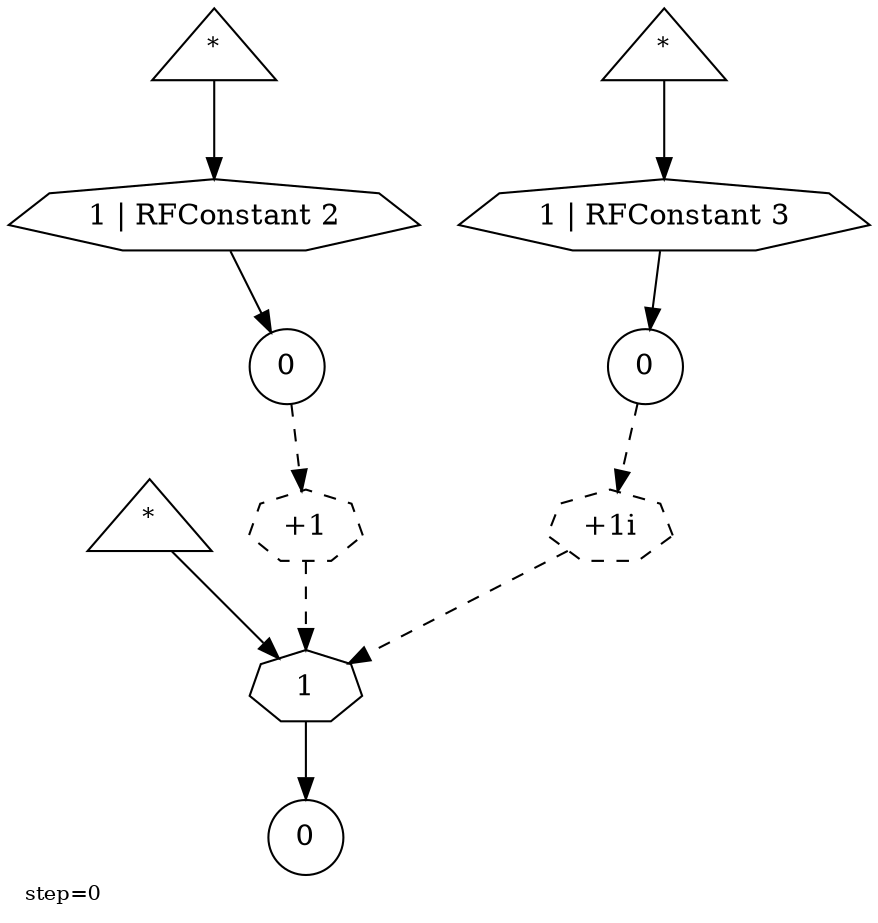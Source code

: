 digraph {
  graph  [labelloc=bottom,labeljust=left,fontsize="10",label="step=0"];
  "317" [shape=triangle,peripheries="1",label=<<SUP>*</SUP>>,labelfontcolor=black,color=black];
  "318" [shape=triangle,peripheries="1",label=<<SUP>*</SUP>>,labelfontcolor=black,color=black];
  "319" [shape=circle,peripheries="1",label=<0>,labelfontcolor=black,color=black];
  "321" [shape=circle,peripheries="1",label=<0>,labelfontcolor=black,color=black];
  "324" [shape=circle,peripheries="1",label=<0>,labelfontcolor=black,color=black];
  "325" [shape=triangle,peripheries="1",label=<<SUP>*</SUP>>,labelfontcolor=black,color=black];
  "320" [label=<1 | RFConstant 2>,peripheries="1",color=black,shape=septagon];
  "318" -> "320" [color=black];
  "320" -> "319" [color=black];
  "322" [label=<1>,peripheries="1",color=black,shape=septagon];
  "317" -> "322" [color=black];
  "322" -> "321" [color=black];
  "326" [label=<1 | RFConstant 3>,peripheries="1",color=black,shape=septagon];
  "325" -> "326" [color=black];
  "326" -> "324" [color=black];
  "323" [label=<+1>,peripheries="1",color=black,style=dashed,shape=septagon];
  "319" -> "323" [style=dashed,color=black];
  "323" -> "322" [style=dashed,color=black];
  "327" [label=<+1i>,peripheries="1",color=black,style=dashed,shape=septagon];
  "324" -> "327" [style=dashed,color=black];
  "327" -> "322" [style=dashed,color=black];
}